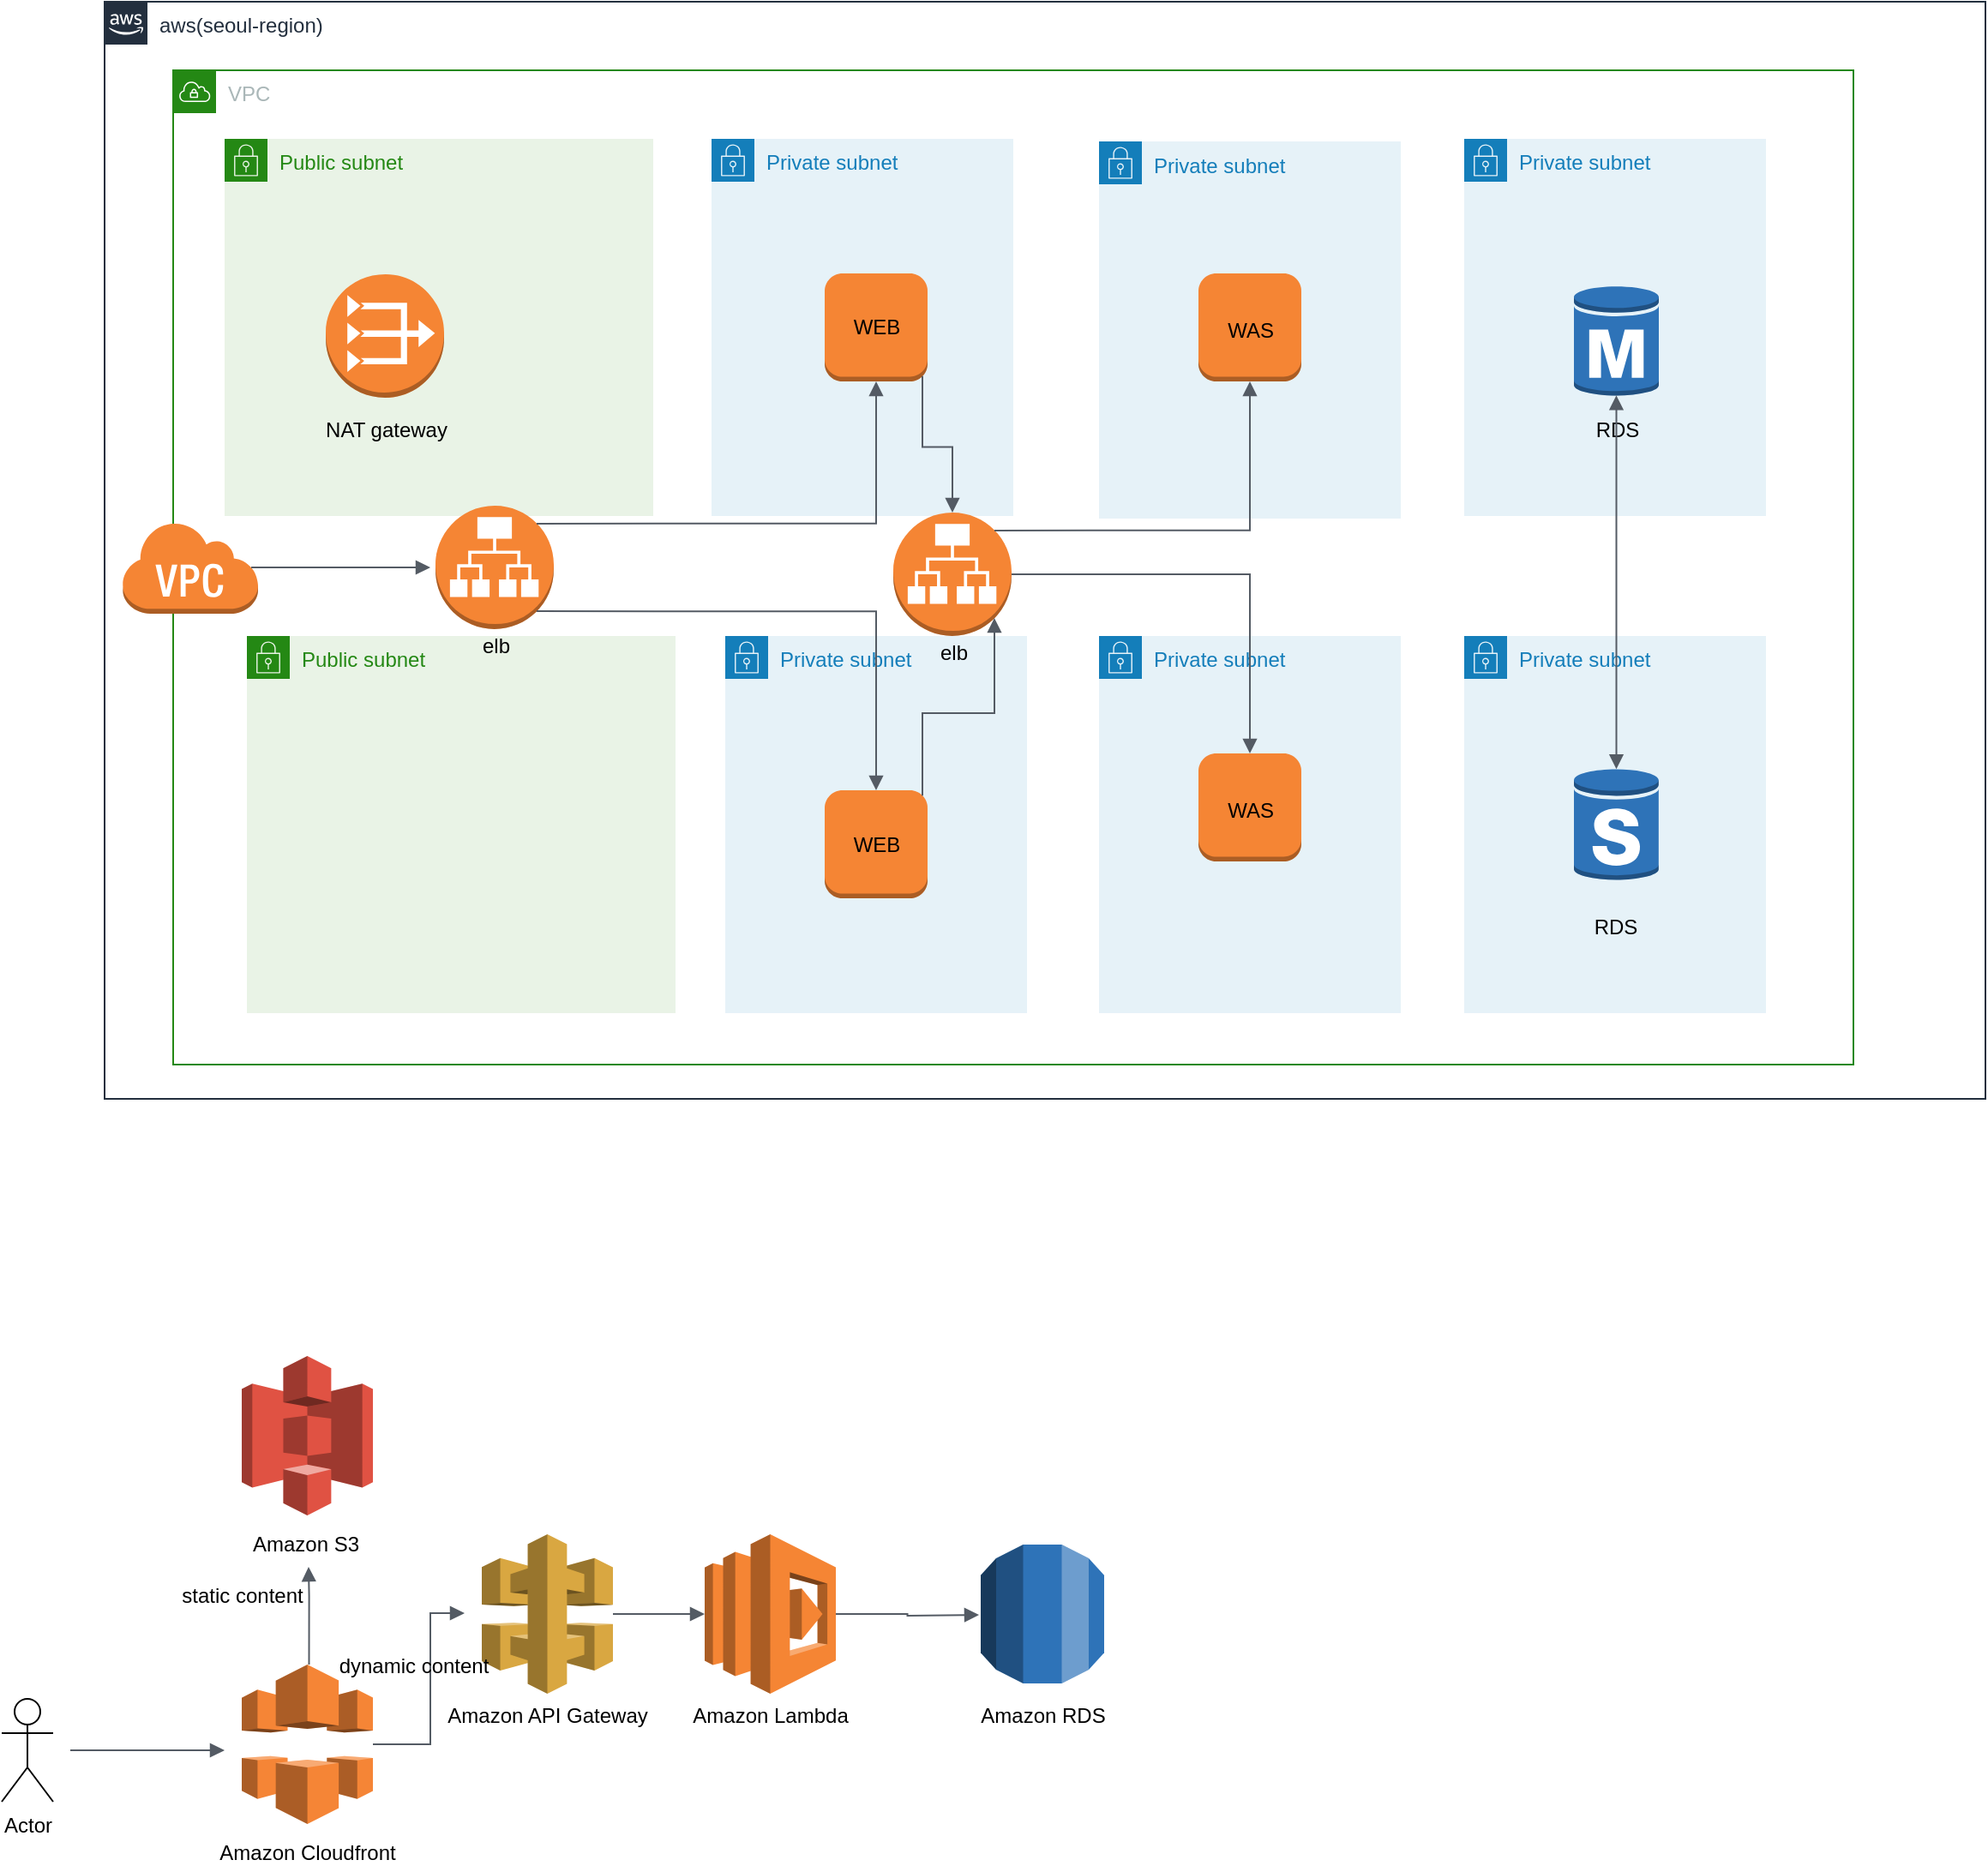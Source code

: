 <mxfile version="16.6.4" type="github">
  <diagram id="pu7OBY0T-dTTLoNB5tpp" name="Page-1">
    <mxGraphModel dx="2249" dy="1963" grid="1" gridSize="10" guides="1" tooltips="1" connect="1" arrows="1" fold="1" page="1" pageScale="1" pageWidth="827" pageHeight="1169" math="0" shadow="0">
      <root>
        <mxCell id="0" />
        <mxCell id="1" parent="0" />
        <mxCell id="MmlX9dhvUAhJ-k3f0yzA-3" value="aws(seoul-region)" style="points=[[0,0],[0.25,0],[0.5,0],[0.75,0],[1,0],[1,0.25],[1,0.5],[1,0.75],[1,1],[0.75,1],[0.5,1],[0.25,1],[0,1],[0,0.75],[0,0.5],[0,0.25]];outlineConnect=0;gradientColor=none;html=1;whiteSpace=wrap;fontSize=12;fontStyle=0;container=1;pointerEvents=0;collapsible=0;recursiveResize=0;shape=mxgraph.aws4.group;grIcon=mxgraph.aws4.group_aws_cloud_alt;strokeColor=#232F3E;fillColor=none;verticalAlign=top;align=left;spacingLeft=30;fontColor=#232F3E;dashed=0;" parent="1" vertex="1">
          <mxGeometry x="40" y="-160" width="1097" height="640" as="geometry" />
        </mxCell>
        <mxCell id="MmlX9dhvUAhJ-k3f0yzA-1" value="Public subnet" style="points=[[0,0],[0.25,0],[0.5,0],[0.75,0],[1,0],[1,0.25],[1,0.5],[1,0.75],[1,1],[0.75,1],[0.5,1],[0.25,1],[0,1],[0,0.75],[0,0.5],[0,0.25]];outlineConnect=0;gradientColor=none;html=1;whiteSpace=wrap;fontSize=12;fontStyle=0;container=1;pointerEvents=0;collapsible=0;recursiveResize=0;shape=mxgraph.aws4.group;grIcon=mxgraph.aws4.group_security_group;grStroke=0;strokeColor=#248814;fillColor=#E9F3E6;verticalAlign=top;align=left;spacingLeft=30;fontColor=#248814;dashed=0;" parent="MmlX9dhvUAhJ-k3f0yzA-3" vertex="1">
          <mxGeometry x="70" y="80" width="250" height="220" as="geometry" />
        </mxCell>
        <mxCell id="MmlX9dhvUAhJ-k3f0yzA-2" value="Private subnet" style="points=[[0,0],[0.25,0],[0.5,0],[0.75,0],[1,0],[1,0.25],[1,0.5],[1,0.75],[1,1],[0.75,1],[0.5,1],[0.25,1],[0,1],[0,0.75],[0,0.5],[0,0.25]];outlineConnect=0;gradientColor=none;html=1;whiteSpace=wrap;fontSize=12;fontStyle=0;container=1;pointerEvents=0;collapsible=0;recursiveResize=0;shape=mxgraph.aws4.group;grIcon=mxgraph.aws4.group_security_group;grStroke=0;strokeColor=#147EBA;fillColor=#E6F2F8;verticalAlign=top;align=left;spacingLeft=30;fontColor=#147EBA;dashed=0;" parent="MmlX9dhvUAhJ-k3f0yzA-3" vertex="1">
          <mxGeometry x="354" y="80" width="176" height="220" as="geometry" />
        </mxCell>
        <mxCell id="MmlX9dhvUAhJ-k3f0yzA-4" value="VPC" style="points=[[0,0],[0.25,0],[0.5,0],[0.75,0],[1,0],[1,0.25],[1,0.5],[1,0.75],[1,1],[0.75,1],[0.5,1],[0.25,1],[0,1],[0,0.75],[0,0.5],[0,0.25]];outlineConnect=0;gradientColor=none;html=1;whiteSpace=wrap;fontSize=12;fontStyle=0;container=1;pointerEvents=0;collapsible=0;recursiveResize=0;shape=mxgraph.aws4.group;grIcon=mxgraph.aws4.group_vpc;strokeColor=#248814;fillColor=none;verticalAlign=top;align=left;spacingLeft=30;fontColor=#AAB7B8;dashed=0;" parent="MmlX9dhvUAhJ-k3f0yzA-3" vertex="1">
          <mxGeometry x="40" y="40" width="980" height="580" as="geometry" />
        </mxCell>
        <mxCell id="vb2DgiX3VQOyqlKnQRCR-3" value="" style="outlineConnect=0;dashed=0;verticalLabelPosition=bottom;verticalAlign=top;align=center;html=1;shape=mxgraph.aws3.instance;fillColor=#F58534;gradientColor=none;" parent="MmlX9dhvUAhJ-k3f0yzA-4" vertex="1">
          <mxGeometry x="380" y="118.5" width="60" height="63" as="geometry" />
        </mxCell>
        <mxCell id="vb2DgiX3VQOyqlKnQRCR-4" value="WEB" style="text;html=1;align=center;verticalAlign=middle;resizable=0;points=[];autosize=1;strokeColor=none;fillColor=none;" parent="MmlX9dhvUAhJ-k3f0yzA-4" vertex="1">
          <mxGeometry x="390" y="140" width="40" height="20" as="geometry" />
        </mxCell>
        <mxCell id="vb2DgiX3VQOyqlKnQRCR-6" value="Private subnet" style="points=[[0,0],[0.25,0],[0.5,0],[0.75,0],[1,0],[1,0.25],[1,0.5],[1,0.75],[1,1],[0.75,1],[0.5,1],[0.25,1],[0,1],[0,0.75],[0,0.5],[0,0.25]];outlineConnect=0;gradientColor=none;html=1;whiteSpace=wrap;fontSize=12;fontStyle=0;container=1;pointerEvents=0;collapsible=0;recursiveResize=0;shape=mxgraph.aws4.group;grIcon=mxgraph.aws4.group_security_group;grStroke=0;strokeColor=#147EBA;fillColor=#E6F2F8;verticalAlign=top;align=left;spacingLeft=30;fontColor=#147EBA;dashed=0;" parent="MmlX9dhvUAhJ-k3f0yzA-4" vertex="1">
          <mxGeometry x="540" y="41.5" width="176" height="220" as="geometry" />
        </mxCell>
        <mxCell id="vb2DgiX3VQOyqlKnQRCR-5" value="" style="outlineConnect=0;dashed=0;verticalLabelPosition=bottom;verticalAlign=top;align=center;html=1;shape=mxgraph.aws3.instance;fillColor=#F58534;gradientColor=none;" parent="vb2DgiX3VQOyqlKnQRCR-6" vertex="1">
          <mxGeometry x="58" y="77" width="60" height="63" as="geometry" />
        </mxCell>
        <mxCell id="vb2DgiX3VQOyqlKnQRCR-7" value="WAS" style="text;html=1;align=center;verticalAlign=middle;resizable=0;points=[];autosize=1;strokeColor=none;fillColor=none;" parent="vb2DgiX3VQOyqlKnQRCR-6" vertex="1">
          <mxGeometry x="68" y="100" width="40" height="20" as="geometry" />
        </mxCell>
        <mxCell id="vb2DgiX3VQOyqlKnQRCR-8" value="Public subnet" style="points=[[0,0],[0.25,0],[0.5,0],[0.75,0],[1,0],[1,0.25],[1,0.5],[1,0.75],[1,1],[0.75,1],[0.5,1],[0.25,1],[0,1],[0,0.75],[0,0.5],[0,0.25]];outlineConnect=0;gradientColor=none;html=1;whiteSpace=wrap;fontSize=12;fontStyle=0;container=1;pointerEvents=0;collapsible=0;recursiveResize=0;shape=mxgraph.aws4.group;grIcon=mxgraph.aws4.group_security_group;grStroke=0;strokeColor=#248814;fillColor=#E9F3E6;verticalAlign=top;align=left;spacingLeft=30;fontColor=#248814;dashed=0;" parent="MmlX9dhvUAhJ-k3f0yzA-4" vertex="1">
          <mxGeometry x="43" y="330" width="250" height="220" as="geometry" />
        </mxCell>
        <mxCell id="vb2DgiX3VQOyqlKnQRCR-9" value="Private subnet" style="points=[[0,0],[0.25,0],[0.5,0],[0.75,0],[1,0],[1,0.25],[1,0.5],[1,0.75],[1,1],[0.75,1],[0.5,1],[0.25,1],[0,1],[0,0.75],[0,0.5],[0,0.25]];outlineConnect=0;gradientColor=none;html=1;whiteSpace=wrap;fontSize=12;fontStyle=0;container=1;pointerEvents=0;collapsible=0;recursiveResize=0;shape=mxgraph.aws4.group;grIcon=mxgraph.aws4.group_security_group;grStroke=0;strokeColor=#147EBA;fillColor=#E6F2F8;verticalAlign=top;align=left;spacingLeft=30;fontColor=#147EBA;dashed=0;" parent="MmlX9dhvUAhJ-k3f0yzA-4" vertex="1">
          <mxGeometry x="322" y="330" width="176" height="220" as="geometry" />
        </mxCell>
        <mxCell id="vb2DgiX3VQOyqlKnQRCR-23" value="" style="outlineConnect=0;dashed=0;verticalLabelPosition=bottom;verticalAlign=top;align=center;html=1;shape=mxgraph.aws3.instance;fillColor=#F58534;gradientColor=none;" parent="vb2DgiX3VQOyqlKnQRCR-9" vertex="1">
          <mxGeometry x="58" y="90" width="60" height="63" as="geometry" />
        </mxCell>
        <mxCell id="vb2DgiX3VQOyqlKnQRCR-24" value="WEB" style="text;html=1;align=center;verticalAlign=middle;resizable=0;points=[];autosize=1;strokeColor=none;fillColor=none;" parent="vb2DgiX3VQOyqlKnQRCR-9" vertex="1">
          <mxGeometry x="68" y="111.5" width="40" height="20" as="geometry" />
        </mxCell>
        <mxCell id="vb2DgiX3VQOyqlKnQRCR-28" value="elb" style="text;html=1;align=center;verticalAlign=middle;resizable=0;points=[];autosize=1;strokeColor=none;fillColor=none;" parent="vb2DgiX3VQOyqlKnQRCR-9" vertex="1">
          <mxGeometry x="118" width="30" height="20" as="geometry" />
        </mxCell>
        <mxCell id="vb2DgiX3VQOyqlKnQRCR-10" value="Private subnet" style="points=[[0,0],[0.25,0],[0.5,0],[0.75,0],[1,0],[1,0.25],[1,0.5],[1,0.75],[1,1],[0.75,1],[0.5,1],[0.25,1],[0,1],[0,0.75],[0,0.5],[0,0.25]];outlineConnect=0;gradientColor=none;html=1;whiteSpace=wrap;fontSize=12;fontStyle=0;container=1;pointerEvents=0;collapsible=0;recursiveResize=0;shape=mxgraph.aws4.group;grIcon=mxgraph.aws4.group_security_group;grStroke=0;strokeColor=#147EBA;fillColor=#E6F2F8;verticalAlign=top;align=left;spacingLeft=30;fontColor=#147EBA;dashed=0;" parent="MmlX9dhvUAhJ-k3f0yzA-4" vertex="1">
          <mxGeometry x="540" y="330" width="176" height="220" as="geometry" />
        </mxCell>
        <mxCell id="vb2DgiX3VQOyqlKnQRCR-25" value="" style="outlineConnect=0;dashed=0;verticalLabelPosition=bottom;verticalAlign=top;align=center;html=1;shape=mxgraph.aws3.instance;fillColor=#F58534;gradientColor=none;" parent="vb2DgiX3VQOyqlKnQRCR-10" vertex="1">
          <mxGeometry x="58" y="68.5" width="60" height="63" as="geometry" />
        </mxCell>
        <mxCell id="vb2DgiX3VQOyqlKnQRCR-26" value="WAS" style="text;html=1;align=center;verticalAlign=middle;resizable=0;points=[];autosize=1;strokeColor=none;fillColor=none;" parent="vb2DgiX3VQOyqlKnQRCR-10" vertex="1">
          <mxGeometry x="68" y="91.5" width="40" height="20" as="geometry" />
        </mxCell>
        <mxCell id="vb2DgiX3VQOyqlKnQRCR-11" value="Private subnet" style="points=[[0,0],[0.25,0],[0.5,0],[0.75,0],[1,0],[1,0.25],[1,0.5],[1,0.75],[1,1],[0.75,1],[0.5,1],[0.25,1],[0,1],[0,0.75],[0,0.5],[0,0.25]];outlineConnect=0;gradientColor=none;html=1;whiteSpace=wrap;fontSize=12;fontStyle=0;container=1;pointerEvents=0;collapsible=0;recursiveResize=0;shape=mxgraph.aws4.group;grIcon=mxgraph.aws4.group_security_group;grStroke=0;strokeColor=#147EBA;fillColor=#E6F2F8;verticalAlign=top;align=left;spacingLeft=30;fontColor=#147EBA;dashed=0;" parent="MmlX9dhvUAhJ-k3f0yzA-4" vertex="1">
          <mxGeometry x="753" y="40" width="176" height="220" as="geometry" />
        </mxCell>
        <mxCell id="vb2DgiX3VQOyqlKnQRCR-15" value="" style="outlineConnect=0;dashed=0;verticalLabelPosition=bottom;verticalAlign=top;align=center;html=1;shape=mxgraph.aws3.rds_db_instance;fillColor=#2E73B8;gradientColor=none;" parent="vb2DgiX3VQOyqlKnQRCR-11" vertex="1">
          <mxGeometry x="64" y="85" width="49.5" height="66" as="geometry" />
        </mxCell>
        <mxCell id="vb2DgiX3VQOyqlKnQRCR-17" value="RDS" style="text;html=1;align=center;verticalAlign=middle;resizable=0;points=[];autosize=1;strokeColor=none;fillColor=none;" parent="vb2DgiX3VQOyqlKnQRCR-11" vertex="1">
          <mxGeometry x="68.75" y="160" width="40" height="20" as="geometry" />
        </mxCell>
        <mxCell id="vb2DgiX3VQOyqlKnQRCR-12" value="Private subnet" style="points=[[0,0],[0.25,0],[0.5,0],[0.75,0],[1,0],[1,0.25],[1,0.5],[1,0.75],[1,1],[0.75,1],[0.5,1],[0.25,1],[0,1],[0,0.75],[0,0.5],[0,0.25]];outlineConnect=0;gradientColor=none;html=1;whiteSpace=wrap;fontSize=12;fontStyle=0;container=1;pointerEvents=0;collapsible=0;recursiveResize=0;shape=mxgraph.aws4.group;grIcon=mxgraph.aws4.group_security_group;grStroke=0;strokeColor=#147EBA;fillColor=#E6F2F8;verticalAlign=top;align=left;spacingLeft=30;fontColor=#147EBA;dashed=0;" parent="MmlX9dhvUAhJ-k3f0yzA-4" vertex="1">
          <mxGeometry x="753" y="330" width="176" height="220" as="geometry" />
        </mxCell>
        <mxCell id="vb2DgiX3VQOyqlKnQRCR-16" value="" style="outlineConnect=0;dashed=0;verticalLabelPosition=bottom;verticalAlign=top;align=center;html=1;shape=mxgraph.aws3.rds_db_instance_standby_multi_az;fillColor=#2E73B8;gradientColor=none;" parent="vb2DgiX3VQOyqlKnQRCR-12" vertex="1">
          <mxGeometry x="64" y="77" width="49.5" height="66" as="geometry" />
        </mxCell>
        <mxCell id="vb2DgiX3VQOyqlKnQRCR-18" value="RDS" style="text;html=1;align=center;verticalAlign=middle;resizable=0;points=[];autosize=1;strokeColor=none;fillColor=none;" parent="vb2DgiX3VQOyqlKnQRCR-12" vertex="1">
          <mxGeometry x="68" y="160" width="40" height="20" as="geometry" />
        </mxCell>
        <mxCell id="vb2DgiX3VQOyqlKnQRCR-13" value="" style="outlineConnect=0;dashed=0;verticalLabelPosition=bottom;verticalAlign=top;align=center;html=1;shape=mxgraph.aws3.vpc_nat_gateway;fillColor=#F58534;gradientColor=none;" parent="MmlX9dhvUAhJ-k3f0yzA-4" vertex="1">
          <mxGeometry x="89" y="119" width="69" height="72" as="geometry" />
        </mxCell>
        <mxCell id="vb2DgiX3VQOyqlKnQRCR-14" value="NAT gateway" style="text;html=1;align=center;verticalAlign=middle;resizable=0;points=[];autosize=1;strokeColor=none;fillColor=none;" parent="MmlX9dhvUAhJ-k3f0yzA-4" vertex="1">
          <mxGeometry x="78.5" y="200" width="90" height="20" as="geometry" />
        </mxCell>
        <mxCell id="vb2DgiX3VQOyqlKnQRCR-19" value="" style="edgeStyle=orthogonalEdgeStyle;html=1;endArrow=block;elbow=vertical;startArrow=block;startFill=1;endFill=1;strokeColor=#545B64;rounded=0;entryX=0.5;entryY=0.98;entryDx=0;entryDy=0;entryPerimeter=0;exitX=0.5;exitY=0.01;exitDx=0;exitDy=0;exitPerimeter=0;" parent="MmlX9dhvUAhJ-k3f0yzA-4" source="vb2DgiX3VQOyqlKnQRCR-16" target="vb2DgiX3VQOyqlKnQRCR-15" edge="1">
          <mxGeometry width="100" relative="1" as="geometry">
            <mxPoint x="513" y="330" as="sourcePoint" />
            <mxPoint x="613" y="330" as="targetPoint" />
          </mxGeometry>
        </mxCell>
        <mxCell id="vb2DgiX3VQOyqlKnQRCR-20" value="" style="outlineConnect=0;dashed=0;verticalLabelPosition=bottom;verticalAlign=top;align=center;html=1;shape=mxgraph.aws3.virtual_private_cloud;fillColor=#F58534;gradientColor=none;" parent="MmlX9dhvUAhJ-k3f0yzA-4" vertex="1">
          <mxGeometry x="-30" y="263" width="79.5" height="54" as="geometry" />
        </mxCell>
        <mxCell id="vb2DgiX3VQOyqlKnQRCR-21" value="" style="outlineConnect=0;dashed=0;verticalLabelPosition=bottom;verticalAlign=top;align=center;html=1;shape=mxgraph.aws3.application_load_balancer;fillColor=#F58534;gradientColor=none;" parent="MmlX9dhvUAhJ-k3f0yzA-4" vertex="1">
          <mxGeometry x="153" y="254" width="69" height="72" as="geometry" />
        </mxCell>
        <mxCell id="vb2DgiX3VQOyqlKnQRCR-22" value="" style="outlineConnect=0;dashed=0;verticalLabelPosition=bottom;verticalAlign=top;align=center;html=1;shape=mxgraph.aws3.application_load_balancer;fillColor=#F58534;gradientColor=none;" parent="MmlX9dhvUAhJ-k3f0yzA-4" vertex="1">
          <mxGeometry x="420" y="258" width="69" height="72" as="geometry" />
        </mxCell>
        <mxCell id="vb2DgiX3VQOyqlKnQRCR-27" value="elb" style="text;html=1;align=center;verticalAlign=middle;resizable=0;points=[];autosize=1;strokeColor=none;fillColor=none;" parent="MmlX9dhvUAhJ-k3f0yzA-4" vertex="1">
          <mxGeometry x="172.5" y="326" width="30" height="20" as="geometry" />
        </mxCell>
        <mxCell id="vb2DgiX3VQOyqlKnQRCR-30" value="" style="edgeStyle=orthogonalEdgeStyle;html=1;endArrow=block;elbow=vertical;startArrow=none;endFill=1;strokeColor=#545B64;rounded=0;exitX=0.855;exitY=0.145;exitDx=0;exitDy=0;exitPerimeter=0;entryX=0.5;entryY=1;entryDx=0;entryDy=0;entryPerimeter=0;" parent="MmlX9dhvUAhJ-k3f0yzA-4" source="vb2DgiX3VQOyqlKnQRCR-21" target="vb2DgiX3VQOyqlKnQRCR-3" edge="1">
          <mxGeometry width="100" relative="1" as="geometry">
            <mxPoint x="530" y="330" as="sourcePoint" />
            <mxPoint x="630" y="330" as="targetPoint" />
          </mxGeometry>
        </mxCell>
        <mxCell id="vb2DgiX3VQOyqlKnQRCR-31" value="" style="edgeStyle=orthogonalEdgeStyle;html=1;endArrow=block;elbow=vertical;startArrow=none;endFill=1;strokeColor=#545B64;rounded=0;exitX=0.855;exitY=0.855;exitDx=0;exitDy=0;exitPerimeter=0;entryX=0.5;entryY=0;entryDx=0;entryDy=0;entryPerimeter=0;" parent="MmlX9dhvUAhJ-k3f0yzA-4" source="vb2DgiX3VQOyqlKnQRCR-21" target="vb2DgiX3VQOyqlKnQRCR-23" edge="1">
          <mxGeometry width="100" relative="1" as="geometry">
            <mxPoint x="190" y="300" as="sourcePoint" />
            <mxPoint x="290" y="300" as="targetPoint" />
          </mxGeometry>
        </mxCell>
        <mxCell id="vb2DgiX3VQOyqlKnQRCR-33" value="" style="edgeStyle=orthogonalEdgeStyle;html=1;endArrow=block;elbow=vertical;startArrow=none;endFill=1;strokeColor=#545B64;rounded=0;exitX=0.95;exitY=0.95;exitDx=0;exitDy=0;exitPerimeter=0;entryX=0.5;entryY=0;entryDx=0;entryDy=0;entryPerimeter=0;" parent="MmlX9dhvUAhJ-k3f0yzA-4" source="vb2DgiX3VQOyqlKnQRCR-3" target="vb2DgiX3VQOyqlKnQRCR-22" edge="1">
          <mxGeometry width="100" relative="1" as="geometry">
            <mxPoint x="190" y="300" as="sourcePoint" />
            <mxPoint x="290" y="300" as="targetPoint" />
          </mxGeometry>
        </mxCell>
        <mxCell id="vb2DgiX3VQOyqlKnQRCR-32" value="" style="edgeStyle=orthogonalEdgeStyle;html=1;endArrow=block;elbow=vertical;startArrow=none;endFill=1;strokeColor=#545B64;rounded=0;exitX=0.95;exitY=0.05;exitDx=0;exitDy=0;exitPerimeter=0;entryX=0.855;entryY=0.855;entryDx=0;entryDy=0;entryPerimeter=0;" parent="MmlX9dhvUAhJ-k3f0yzA-4" source="vb2DgiX3VQOyqlKnQRCR-23" target="vb2DgiX3VQOyqlKnQRCR-22" edge="1">
          <mxGeometry width="100" relative="1" as="geometry">
            <mxPoint x="190" y="300" as="sourcePoint" />
            <mxPoint x="455" y="350" as="targetPoint" />
          </mxGeometry>
        </mxCell>
        <mxCell id="vb2DgiX3VQOyqlKnQRCR-39" value="" style="edgeStyle=orthogonalEdgeStyle;html=1;endArrow=block;elbow=vertical;startArrow=none;endFill=1;strokeColor=#545B64;rounded=0;entryX=0.5;entryY=0;entryDx=0;entryDy=0;entryPerimeter=0;exitX=1;exitY=0.5;exitDx=0;exitDy=0;exitPerimeter=0;" parent="MmlX9dhvUAhJ-k3f0yzA-4" source="vb2DgiX3VQOyqlKnQRCR-22" target="vb2DgiX3VQOyqlKnQRCR-25" edge="1">
          <mxGeometry width="100" relative="1" as="geometry">
            <mxPoint x="410" y="300" as="sourcePoint" />
            <mxPoint x="510" y="300" as="targetPoint" />
          </mxGeometry>
        </mxCell>
        <mxCell id="vb2DgiX3VQOyqlKnQRCR-38" value="" style="edgeStyle=orthogonalEdgeStyle;html=1;endArrow=block;elbow=vertical;startArrow=none;endFill=1;strokeColor=#545B64;rounded=0;entryX=0.5;entryY=1;entryDx=0;entryDy=0;entryPerimeter=0;exitX=0.855;exitY=0.145;exitDx=0;exitDy=0;exitPerimeter=0;" parent="MmlX9dhvUAhJ-k3f0yzA-4" source="vb2DgiX3VQOyqlKnQRCR-22" target="vb2DgiX3VQOyqlKnQRCR-5" edge="1">
          <mxGeometry width="100" relative="1" as="geometry">
            <mxPoint x="410" y="300" as="sourcePoint" />
            <mxPoint x="510" y="300" as="targetPoint" />
          </mxGeometry>
        </mxCell>
        <mxCell id="MmlX9dhvUAhJ-k3f0yzA-6" value="" style="outlineConnect=0;dashed=0;verticalLabelPosition=bottom;verticalAlign=top;align=center;html=1;shape=mxgraph.aws3.rds;fillColor=#2E73B8;gradientColor=none;" parent="1" vertex="1">
          <mxGeometry x="551" y="740" width="72" height="81" as="geometry" />
        </mxCell>
        <mxCell id="MmlX9dhvUAhJ-k3f0yzA-7" value="Amazon RDS" style="text;html=1;align=center;verticalAlign=middle;resizable=0;points=[];autosize=1;strokeColor=none;fillColor=none;" parent="1" vertex="1">
          <mxGeometry x="542" y="830" width="90" height="20" as="geometry" />
        </mxCell>
        <mxCell id="MmlX9dhvUAhJ-k3f0yzA-8" value="" style="outlineConnect=0;dashed=0;verticalLabelPosition=bottom;verticalAlign=top;align=center;html=1;shape=mxgraph.aws3.api_gateway;fillColor=#D9A741;gradientColor=none;" parent="1" vertex="1">
          <mxGeometry x="260" y="734" width="76.5" height="93" as="geometry" />
        </mxCell>
        <mxCell id="MmlX9dhvUAhJ-k3f0yzA-9" value="" style="outlineConnect=0;dashed=0;verticalLabelPosition=bottom;verticalAlign=top;align=center;html=1;shape=mxgraph.aws3.lambda;fillColor=#F58534;gradientColor=none;" parent="1" vertex="1">
          <mxGeometry x="390" y="734" width="76.5" height="93" as="geometry" />
        </mxCell>
        <mxCell id="MmlX9dhvUAhJ-k3f0yzA-10" value="" style="outlineConnect=0;dashed=0;verticalLabelPosition=bottom;verticalAlign=top;align=center;html=1;shape=mxgraph.aws3.s3;fillColor=#E05243;gradientColor=none;" parent="1" vertex="1">
          <mxGeometry x="120" y="630" width="76.5" height="93" as="geometry" />
        </mxCell>
        <mxCell id="MmlX9dhvUAhJ-k3f0yzA-11" value="" style="outlineConnect=0;dashed=0;verticalLabelPosition=bottom;verticalAlign=top;align=center;html=1;shape=mxgraph.aws3.cloudfront;fillColor=#F58536;gradientColor=none;" parent="1" vertex="1">
          <mxGeometry x="120" y="810" width="76.5" height="93" as="geometry" />
        </mxCell>
        <mxCell id="MmlX9dhvUAhJ-k3f0yzA-12" value="" style="edgeStyle=orthogonalEdgeStyle;html=1;endArrow=block;elbow=vertical;startArrow=none;endFill=1;strokeColor=#545B64;rounded=0;" parent="1" edge="1">
          <mxGeometry width="100" relative="1" as="geometry">
            <mxPoint x="20" y="860" as="sourcePoint" />
            <mxPoint x="110" y="860" as="targetPoint" />
            <Array as="points">
              <mxPoint x="90" y="860" />
              <mxPoint x="90" y="860" />
            </Array>
          </mxGeometry>
        </mxCell>
        <mxCell id="MmlX9dhvUAhJ-k3f0yzA-13" value="Actor" style="shape=umlActor;verticalLabelPosition=bottom;verticalAlign=top;html=1;outlineConnect=0;" parent="1" vertex="1">
          <mxGeometry x="-20" y="830" width="30" height="60" as="geometry" />
        </mxCell>
        <mxCell id="MmlX9dhvUAhJ-k3f0yzA-15" value="Amazon Cloudfront" style="text;html=1;align=center;verticalAlign=middle;resizable=0;points=[];autosize=1;strokeColor=none;fillColor=none;" parent="1" vertex="1">
          <mxGeometry x="98.25" y="910" width="120" height="20" as="geometry" />
        </mxCell>
        <mxCell id="MmlX9dhvUAhJ-k3f0yzA-16" value="Amazon S3" style="text;html=1;align=center;verticalAlign=middle;resizable=0;points=[];autosize=1;strokeColor=none;fillColor=none;" parent="1" vertex="1">
          <mxGeometry x="116.5" y="730" width="80" height="20" as="geometry" />
        </mxCell>
        <mxCell id="MmlX9dhvUAhJ-k3f0yzA-17" value="" style="edgeStyle=orthogonalEdgeStyle;html=1;endArrow=block;elbow=vertical;startArrow=none;endFill=1;strokeColor=#545B64;rounded=0;entryX=0.531;entryY=1.15;entryDx=0;entryDy=0;entryPerimeter=0;" parent="1" target="MmlX9dhvUAhJ-k3f0yzA-16" edge="1">
          <mxGeometry width="100" relative="1" as="geometry">
            <mxPoint x="159.25" y="810" as="sourcePoint" />
            <mxPoint x="159.25" y="770" as="targetPoint" />
            <Array as="points">
              <mxPoint x="159" y="770" />
              <mxPoint x="159" y="770" />
            </Array>
          </mxGeometry>
        </mxCell>
        <mxCell id="MmlX9dhvUAhJ-k3f0yzA-19" value="static content" style="text;html=1;align=center;verticalAlign=middle;resizable=0;points=[];autosize=1;strokeColor=none;fillColor=none;" parent="1" vertex="1">
          <mxGeometry x="75" y="760" width="90" height="20" as="geometry" />
        </mxCell>
        <mxCell id="MmlX9dhvUAhJ-k3f0yzA-20" value="" style="edgeStyle=orthogonalEdgeStyle;html=1;endArrow=block;elbow=vertical;startArrow=none;endFill=1;strokeColor=#545B64;rounded=0;exitX=1;exitY=0.5;exitDx=0;exitDy=0;exitPerimeter=0;" parent="1" source="MmlX9dhvUAhJ-k3f0yzA-11" edge="1">
          <mxGeometry width="100" relative="1" as="geometry">
            <mxPoint x="30" y="870" as="sourcePoint" />
            <mxPoint x="250" y="780" as="targetPoint" />
            <Array as="points">
              <mxPoint x="230" y="857" />
              <mxPoint x="230" y="780" />
            </Array>
          </mxGeometry>
        </mxCell>
        <mxCell id="MmlX9dhvUAhJ-k3f0yzA-21" value="dynamic content" style="text;html=1;align=center;verticalAlign=middle;resizable=0;points=[];autosize=1;strokeColor=none;fillColor=none;" parent="1" vertex="1">
          <mxGeometry x="170" y="801" width="100" height="20" as="geometry" />
        </mxCell>
        <mxCell id="MmlX9dhvUAhJ-k3f0yzA-22" value="Amazon API Gateway" style="text;html=1;align=center;verticalAlign=middle;resizable=0;points=[];autosize=1;strokeColor=none;fillColor=none;" parent="1" vertex="1">
          <mxGeometry x="233.25" y="830" width="130" height="20" as="geometry" />
        </mxCell>
        <mxCell id="MmlX9dhvUAhJ-k3f0yzA-23" value="Amazon Lambda" style="text;html=1;align=center;verticalAlign=middle;resizable=0;points=[];autosize=1;strokeColor=none;fillColor=none;" parent="1" vertex="1">
          <mxGeometry x="373.25" y="830" width="110" height="20" as="geometry" />
        </mxCell>
        <mxCell id="MmlX9dhvUAhJ-k3f0yzA-24" value="" style="edgeStyle=orthogonalEdgeStyle;html=1;endArrow=block;elbow=vertical;startArrow=none;endFill=1;strokeColor=#545B64;rounded=0;entryX=0;entryY=0.5;entryDx=0;entryDy=0;entryPerimeter=0;" parent="1" source="MmlX9dhvUAhJ-k3f0yzA-8" target="MmlX9dhvUAhJ-k3f0yzA-9" edge="1">
          <mxGeometry width="100" relative="1" as="geometry">
            <mxPoint x="270" y="880" as="sourcePoint" />
            <mxPoint x="370" y="880" as="targetPoint" />
          </mxGeometry>
        </mxCell>
        <mxCell id="MmlX9dhvUAhJ-k3f0yzA-26" value="" style="edgeStyle=orthogonalEdgeStyle;html=1;endArrow=block;elbow=vertical;startArrow=none;endFill=1;strokeColor=#545B64;rounded=0;exitX=1;exitY=0.5;exitDx=0;exitDy=0;exitPerimeter=0;" parent="1" source="MmlX9dhvUAhJ-k3f0yzA-9" edge="1">
          <mxGeometry width="100" relative="1" as="geometry">
            <mxPoint x="270" y="880" as="sourcePoint" />
            <mxPoint x="550" y="781" as="targetPoint" />
          </mxGeometry>
        </mxCell>
        <mxCell id="vb2DgiX3VQOyqlKnQRCR-29" value="" style="edgeStyle=orthogonalEdgeStyle;html=1;endArrow=block;elbow=vertical;startArrow=none;endFill=1;strokeColor=#545B64;rounded=0;exitX=0.95;exitY=0.5;exitDx=0;exitDy=0;exitPerimeter=0;" parent="1" source="vb2DgiX3VQOyqlKnQRCR-20" edge="1">
          <mxGeometry width="100" relative="1" as="geometry">
            <mxPoint x="610" y="210" as="sourcePoint" />
            <mxPoint x="230" y="170" as="targetPoint" />
          </mxGeometry>
        </mxCell>
      </root>
    </mxGraphModel>
  </diagram>
</mxfile>

